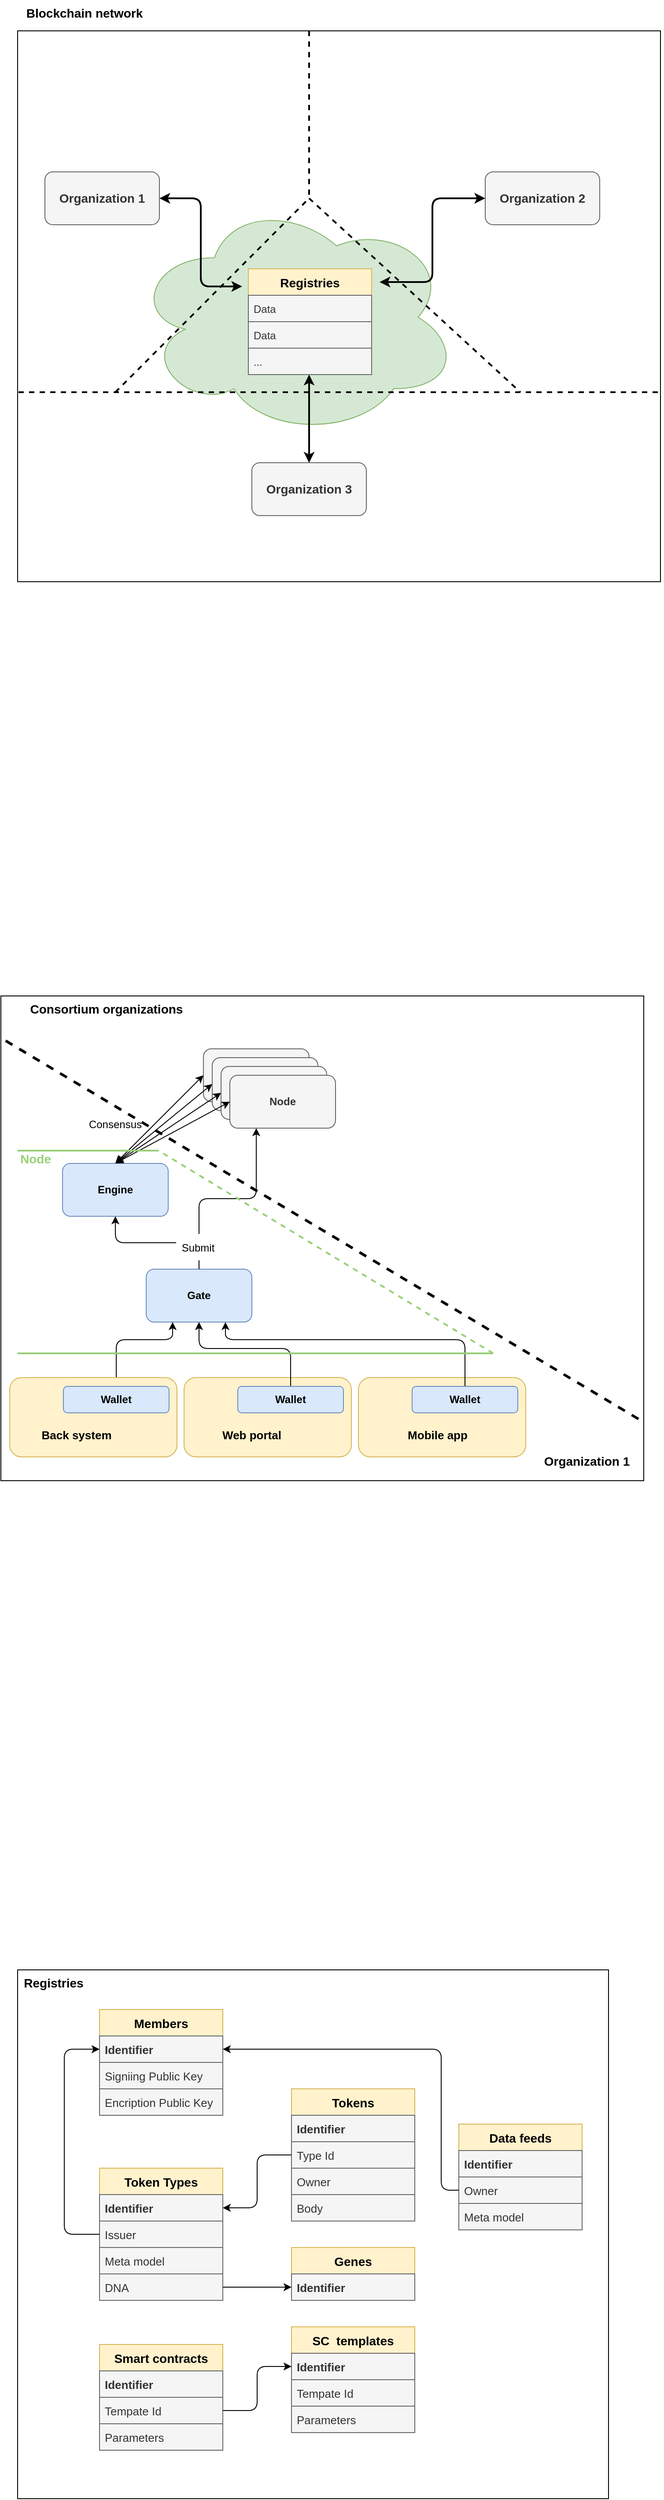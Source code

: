 <mxfile version="17.2.4" type="device"><diagram id="fwgb4S5vfKRbwB5SZDKr" name="Page-1"><mxGraphModel dx="1976" dy="1224" grid="1" gridSize="10" guides="1" tooltips="1" connect="1" arrows="1" fold="1" page="1" pageScale="1" pageWidth="850" pageHeight="1100" math="0" shadow="0"><root><mxCell id="0"/><mxCell id="1" parent="0"/><mxCell id="DOxAstcpOOF7-_WrhMT2-95" value="" style="rounded=0;whiteSpace=wrap;html=1;fontSize=14;" vertex="1" parent="1"><mxGeometry x="29" y="2235" width="671" height="600" as="geometry"/></mxCell><mxCell id="DOxAstcpOOF7-_WrhMT2-47" value="" style="rounded=0;whiteSpace=wrap;html=1;fontSize=14;" vertex="1" parent="1"><mxGeometry x="10" y="1130" width="730" height="550" as="geometry"/></mxCell><mxCell id="DOxAstcpOOF7-_WrhMT2-10" value="" style="rounded=0;whiteSpace=wrap;html=1;fontSize=14;" vertex="1" parent="1"><mxGeometry x="29" y="35" width="730" height="625" as="geometry"/></mxCell><mxCell id="DOxAstcpOOF7-_WrhMT2-1" value="" style="ellipse;shape=cloud;whiteSpace=wrap;html=1;fillColor=#d5e8d4;strokeColor=#82b366;" vertex="1" parent="1"><mxGeometry x="160" y="225" width="370" height="270" as="geometry"/></mxCell><mxCell id="DOxAstcpOOF7-_WrhMT2-2" value="" style="endArrow=none;dashed=1;html=1;rounded=0;strokeWidth=2;" edge="1" parent="1"><mxGeometry width="50" height="50" relative="1" as="geometry"><mxPoint x="140" y="445" as="sourcePoint"/><mxPoint x="360" y="225" as="targetPoint"/></mxGeometry></mxCell><mxCell id="DOxAstcpOOF7-_WrhMT2-3" value="" style="endArrow=none;dashed=1;html=1;rounded=0;strokeWidth=2;" edge="1" parent="1"><mxGeometry width="50" height="50" relative="1" as="geometry"><mxPoint x="30" y="445" as="sourcePoint"/><mxPoint x="760" y="445" as="targetPoint"/></mxGeometry></mxCell><mxCell id="DOxAstcpOOF7-_WrhMT2-4" value="" style="endArrow=none;dashed=1;html=1;rounded=0;strokeWidth=2;" edge="1" parent="1"><mxGeometry width="50" height="50" relative="1" as="geometry"><mxPoint x="360" y="225" as="sourcePoint"/><mxPoint x="600" y="445" as="targetPoint"/></mxGeometry></mxCell><mxCell id="DOxAstcpOOF7-_WrhMT2-6" value="&lt;span style=&quot;font-size: 14px ; font-weight: 700&quot;&gt;Organization 2&lt;/span&gt;" style="rounded=1;whiteSpace=wrap;html=1;fillColor=#f5f5f5;fontColor=#333333;strokeColor=#666666;" vertex="1" parent="1"><mxGeometry x="560" y="195" width="130" height="60" as="geometry"/></mxCell><mxCell id="DOxAstcpOOF7-_WrhMT2-7" value="&lt;span style=&quot;font-size: 14px ; font-weight: 700&quot;&gt;Organization 1&lt;/span&gt;" style="rounded=1;whiteSpace=wrap;html=1;fillColor=#f5f5f5;fontColor=#333333;strokeColor=#666666;" vertex="1" parent="1"><mxGeometry x="60" y="195" width="130" height="60" as="geometry"/></mxCell><mxCell id="DOxAstcpOOF7-_WrhMT2-8" value="&lt;span style=&quot;font-size: 14px ; font-weight: 700&quot;&gt;Organization 3&lt;/span&gt;" style="rounded=1;whiteSpace=wrap;html=1;fillColor=#f5f5f5;fontColor=#333333;strokeColor=#666666;" vertex="1" parent="1"><mxGeometry x="295" y="525" width="130" height="60" as="geometry"/></mxCell><mxCell id="DOxAstcpOOF7-_WrhMT2-11" value="" style="edgeStyle=elbowEdgeStyle;elbow=vertical;endArrow=classic;html=1;rounded=1;fontSize=14;strokeWidth=2;exitX=0.5;exitY=0;exitDx=0;exitDy=0;startArrow=classic;startFill=1;" edge="1" parent="1" source="DOxAstcpOOF7-_WrhMT2-8"><mxGeometry width="50" height="50" relative="1" as="geometry"><mxPoint x="840" y="665" as="sourcePoint"/><mxPoint x="360" y="425" as="targetPoint"/><Array as="points"><mxPoint x="380" y="505"/></Array></mxGeometry></mxCell><mxCell id="DOxAstcpOOF7-_WrhMT2-14" value="Registries" style="swimlane;fontStyle=1;childLayout=stackLayout;horizontal=1;startSize=30;horizontalStack=0;resizeParent=1;resizeParentMax=0;resizeLast=0;collapsible=1;marginBottom=0;fontSize=14;fillColor=#fff2cc;strokeColor=#d6b656;" vertex="1" parent="1"><mxGeometry x="291" y="305" width="140" height="120" as="geometry"/></mxCell><mxCell id="DOxAstcpOOF7-_WrhMT2-15" value="Data" style="text;strokeColor=#666666;fillColor=#f5f5f5;align=left;verticalAlign=middle;spacingLeft=4;spacingRight=4;overflow=hidden;points=[[0,0.5],[1,0.5]];portConstraint=eastwest;rotatable=0;fontSize=12;fontColor=#333333;" vertex="1" parent="DOxAstcpOOF7-_WrhMT2-14"><mxGeometry y="30" width="140" height="30" as="geometry"/></mxCell><mxCell id="DOxAstcpOOF7-_WrhMT2-16" value="Data" style="text;strokeColor=#666666;fillColor=#f5f5f5;align=left;verticalAlign=middle;spacingLeft=4;spacingRight=4;overflow=hidden;points=[[0,0.5],[1,0.5]];portConstraint=eastwest;rotatable=0;fontSize=12;fontColor=#333333;" vertex="1" parent="DOxAstcpOOF7-_WrhMT2-14"><mxGeometry y="60" width="140" height="30" as="geometry"/></mxCell><mxCell id="DOxAstcpOOF7-_WrhMT2-17" value="..." style="text;strokeColor=#666666;fillColor=#f5f5f5;align=left;verticalAlign=middle;spacingLeft=4;spacingRight=4;overflow=hidden;points=[[0,0.5],[1,0.5]];portConstraint=eastwest;rotatable=0;fontSize=12;fontColor=#333333;" vertex="1" parent="DOxAstcpOOF7-_WrhMT2-14"><mxGeometry y="90" width="140" height="30" as="geometry"/></mxCell><mxCell id="DOxAstcpOOF7-_WrhMT2-18" value="" style="endArrow=none;dashed=1;html=1;rounded=0;strokeWidth=2;" edge="1" parent="1"><mxGeometry width="50" height="50" relative="1" as="geometry"><mxPoint x="360" y="35" as="sourcePoint"/><mxPoint x="360" y="225" as="targetPoint"/></mxGeometry></mxCell><mxCell id="DOxAstcpOOF7-_WrhMT2-21" value="&lt;span style=&quot;font-weight: 700&quot;&gt;Blockchain network&lt;/span&gt;" style="text;html=1;strokeColor=none;fillColor=none;align=center;verticalAlign=middle;whiteSpace=wrap;rounded=0;fontSize=14;" vertex="1" parent="1"><mxGeometry x="10" width="190" height="30" as="geometry"/></mxCell><mxCell id="DOxAstcpOOF7-_WrhMT2-22" value="" style="edgeStyle=elbowEdgeStyle;elbow=horizontal;endArrow=classic;html=1;rounded=1;fontSize=14;strokeWidth=2;exitX=0;exitY=0.5;exitDx=0;exitDy=0;startArrow=classic;startFill=1;" edge="1" parent="1" source="DOxAstcpOOF7-_WrhMT2-6"><mxGeometry width="50" height="50" relative="1" as="geometry"><mxPoint x="580" y="240" as="sourcePoint"/><mxPoint x="440" y="320" as="targetPoint"/></mxGeometry></mxCell><mxCell id="DOxAstcpOOF7-_WrhMT2-23" value="" style="edgeStyle=elbowEdgeStyle;elbow=horizontal;endArrow=classic;html=1;rounded=1;fontSize=14;strokeWidth=2;exitX=1;exitY=0.5;exitDx=0;exitDy=0;startArrow=classic;startFill=1;" edge="1" parent="1" source="DOxAstcpOOF7-_WrhMT2-7"><mxGeometry width="50" height="50" relative="1" as="geometry"><mxPoint x="200" y="230" as="sourcePoint"/><mxPoint x="284" y="325" as="targetPoint"/></mxGeometry></mxCell><mxCell id="DOxAstcpOOF7-_WrhMT2-24" value="Gate" style="rounded=1;whiteSpace=wrap;html=1;fontSize=12;fillColor=#dae8fc;strokeColor=#6c8ebf;fontStyle=1" vertex="1" parent="1"><mxGeometry x="175" y="1440" width="120" height="60" as="geometry"/></mxCell><mxCell id="DOxAstcpOOF7-_WrhMT2-27" value="Engine" style="rounded=1;whiteSpace=wrap;html=1;fontSize=12;fillColor=#dae8fc;strokeColor=#6c8ebf;fontStyle=1" vertex="1" parent="1"><mxGeometry x="80" y="1320" width="120" height="60" as="geometry"/></mxCell><mxCell id="DOxAstcpOOF7-_WrhMT2-30" value="" style="edgeStyle=elbowEdgeStyle;elbow=vertical;endArrow=classic;html=1;rounded=1;fontSize=14;strokeWidth=1;exitX=0.5;exitY=0;exitDx=0;exitDy=0;entryX=0.25;entryY=1;entryDx=0;entryDy=0;" edge="1" parent="1" source="DOxAstcpOOF7-_WrhMT2-29" target="DOxAstcpOOF7-_WrhMT2-24"><mxGeometry width="50" height="50" relative="1" as="geometry"><mxPoint x="230" y="1560" as="sourcePoint"/><mxPoint x="890" y="1200" as="targetPoint"/><Array as="points"><mxPoint x="180" y="1520"/></Array></mxGeometry></mxCell><mxCell id="DOxAstcpOOF7-_WrhMT2-31" value="" style="edgeStyle=elbowEdgeStyle;elbow=vertical;endArrow=classic;html=1;rounded=1;fontSize=14;strokeWidth=1;exitX=0.5;exitY=0;exitDx=0;exitDy=0;" edge="1" parent="1" source="DOxAstcpOOF7-_WrhMT2-24" target="DOxAstcpOOF7-_WrhMT2-27"><mxGeometry width="50" height="50" relative="1" as="geometry"><mxPoint x="245" y="1580" as="sourcePoint"/><mxPoint x="245" y="1510" as="targetPoint"/></mxGeometry></mxCell><mxCell id="DOxAstcpOOF7-_WrhMT2-32" value="" style="edgeStyle=elbowEdgeStyle;elbow=vertical;endArrow=classic;html=1;rounded=1;fontSize=14;strokeWidth=1;entryX=0.25;entryY=1;entryDx=0;entryDy=0;" edge="1" parent="1" source="DOxAstcpOOF7-_WrhMT2-24" target="DOxAstcpOOF7-_WrhMT2-40"><mxGeometry width="50" height="50" relative="1" as="geometry"><mxPoint x="245" y="1450" as="sourcePoint"/><mxPoint x="235" y="1280" as="targetPoint"/></mxGeometry></mxCell><mxCell id="DOxAstcpOOF7-_WrhMT2-33" value="Node" style="rounded=1;whiteSpace=wrap;html=1;fontSize=14;fillColor=#f5f5f5;strokeColor=#666666;fontColor=#333333;" vertex="1" parent="1"><mxGeometry x="240" y="1190" width="120" height="60" as="geometry"/></mxCell><mxCell id="DOxAstcpOOF7-_WrhMT2-34" value="" style="endArrow=classic;startArrow=classic;html=1;rounded=1;fontSize=14;strokeWidth=1;exitX=0.5;exitY=0;exitDx=0;exitDy=0;entryX=0;entryY=0.5;entryDx=0;entryDy=0;" edge="1" parent="1" source="DOxAstcpOOF7-_WrhMT2-27" target="DOxAstcpOOF7-_WrhMT2-33"><mxGeometry width="50" height="50" relative="1" as="geometry"><mxPoint x="840" y="1250" as="sourcePoint"/><mxPoint x="890" y="1200" as="targetPoint"/></mxGeometry></mxCell><mxCell id="DOxAstcpOOF7-_WrhMT2-35" value="" style="endArrow=none;dashed=1;html=1;rounded=1;fontSize=14;strokeWidth=3;" edge="1" parent="1"><mxGeometry width="50" height="50" relative="1" as="geometry"><mxPoint x="734" y="1610" as="sourcePoint"/><mxPoint x="14" y="1180" as="targetPoint"/></mxGeometry></mxCell><mxCell id="DOxAstcpOOF7-_WrhMT2-36" value="&lt;b&gt;Consortium organizations&lt;/b&gt;" style="text;html=1;strokeColor=none;fillColor=none;align=center;verticalAlign=middle;whiteSpace=wrap;rounded=0;fontSize=14;" vertex="1" parent="1"><mxGeometry x="20" y="1130" width="220" height="30" as="geometry"/></mxCell><mxCell id="DOxAstcpOOF7-_WrhMT2-37" value="&lt;b&gt;Organization 1&lt;/b&gt;" style="text;html=1;strokeColor=none;fillColor=none;align=center;verticalAlign=middle;whiteSpace=wrap;rounded=0;fontSize=14;" vertex="1" parent="1"><mxGeometry x="620" y="1643" width="111" height="30" as="geometry"/></mxCell><mxCell id="DOxAstcpOOF7-_WrhMT2-38" value="Node" style="rounded=1;whiteSpace=wrap;html=1;fontSize=14;fillColor=#f5f5f5;strokeColor=#666666;fontColor=#333333;" vertex="1" parent="1"><mxGeometry x="250" y="1200" width="120" height="60" as="geometry"/></mxCell><mxCell id="DOxAstcpOOF7-_WrhMT2-39" value="Node" style="rounded=1;whiteSpace=wrap;html=1;fontSize=14;fillColor=#f5f5f5;strokeColor=#666666;fontColor=#333333;" vertex="1" parent="1"><mxGeometry x="260" y="1210" width="120" height="60" as="geometry"/></mxCell><mxCell id="DOxAstcpOOF7-_WrhMT2-40" value="Node" style="rounded=1;whiteSpace=wrap;html=1;fontSize=12;fillColor=#f5f5f5;strokeColor=#666666;fontColor=#333333;fontStyle=1" vertex="1" parent="1"><mxGeometry x="270" y="1220" width="120" height="60" as="geometry"/></mxCell><mxCell id="DOxAstcpOOF7-_WrhMT2-41" value="" style="endArrow=classic;startArrow=classic;html=1;rounded=1;fontSize=14;strokeWidth=1;exitX=0.5;exitY=0;exitDx=0;exitDy=0;entryX=0;entryY=0.5;entryDx=0;entryDy=0;" edge="1" parent="1" source="DOxAstcpOOF7-_WrhMT2-27"><mxGeometry width="50" height="50" relative="1" as="geometry"><mxPoint x="150" y="1330" as="sourcePoint"/><mxPoint x="250" y="1230" as="targetPoint"/></mxGeometry></mxCell><mxCell id="DOxAstcpOOF7-_WrhMT2-42" value="" style="endArrow=classic;startArrow=classic;html=1;rounded=1;fontSize=14;strokeWidth=1;exitX=0.5;exitY=0;exitDx=0;exitDy=0;entryX=0;entryY=0.5;entryDx=0;entryDy=0;" edge="1" parent="1" source="DOxAstcpOOF7-_WrhMT2-27"><mxGeometry width="50" height="50" relative="1" as="geometry"><mxPoint x="160" y="1340" as="sourcePoint"/><mxPoint x="260" y="1240" as="targetPoint"/></mxGeometry></mxCell><mxCell id="DOxAstcpOOF7-_WrhMT2-43" value="" style="endArrow=classic;startArrow=classic;html=1;rounded=1;fontSize=14;strokeWidth=1;exitX=0.5;exitY=0;exitDx=0;exitDy=0;entryX=0;entryY=0.5;entryDx=0;entryDy=0;" edge="1" parent="1" source="DOxAstcpOOF7-_WrhMT2-27"><mxGeometry width="50" height="50" relative="1" as="geometry"><mxPoint x="170" y="1350" as="sourcePoint"/><mxPoint x="270" y="1250" as="targetPoint"/></mxGeometry></mxCell><mxCell id="DOxAstcpOOF7-_WrhMT2-45" value="&lt;font style=&quot;font-size: 12px&quot;&gt;Consensus&lt;/font&gt;" style="text;html=1;strokeColor=none;fillColor=none;align=center;verticalAlign=middle;whiteSpace=wrap;rounded=0;fontSize=14;" vertex="1" parent="1"><mxGeometry x="90" y="1260" width="100" height="30" as="geometry"/></mxCell><mxCell id="DOxAstcpOOF7-_WrhMT2-46" value="&lt;font style=&quot;font-size: 12px&quot;&gt;Submit&lt;/font&gt;" style="text;html=1;strokeColor=none;fillColor=default;align=center;verticalAlign=middle;whiteSpace=wrap;rounded=0;fontSize=14;" vertex="1" parent="1"><mxGeometry x="209" y="1400" width="50" height="30" as="geometry"/></mxCell><mxCell id="DOxAstcpOOF7-_WrhMT2-52" value="" style="rounded=1;whiteSpace=wrap;html=1;fontSize=12;fillColor=#fff2cc;strokeColor=#d6b656;" vertex="1" parent="1"><mxGeometry x="20" y="1563" width="190" height="90" as="geometry"/></mxCell><mxCell id="DOxAstcpOOF7-_WrhMT2-53" value="Back system" style="text;html=1;strokeColor=none;fillColor=none;align=center;verticalAlign=middle;whiteSpace=wrap;rounded=0;fontSize=13;strokeWidth=1;fontStyle=1" vertex="1" parent="1"><mxGeometry x="51" y="1613" width="90" height="30" as="geometry"/></mxCell><mxCell id="DOxAstcpOOF7-_WrhMT2-29" value="Wallet" style="rounded=1;whiteSpace=wrap;html=1;fontSize=12;fillColor=#dae8fc;strokeColor=#6c8ebf;fontStyle=1" vertex="1" parent="1"><mxGeometry x="81" y="1573" width="120" height="30" as="geometry"/></mxCell><mxCell id="DOxAstcpOOF7-_WrhMT2-63" value="" style="rounded=1;whiteSpace=wrap;html=1;fontSize=12;fillColor=#fff2cc;strokeColor=#d6b656;" vertex="1" parent="1"><mxGeometry x="416" y="1563" width="190" height="90" as="geometry"/></mxCell><mxCell id="DOxAstcpOOF7-_WrhMT2-62" value="" style="edgeStyle=elbowEdgeStyle;elbow=vertical;endArrow=classic;html=1;rounded=1;fontSize=14;strokeWidth=1;exitX=0.5;exitY=0;exitDx=0;exitDy=0;entryX=0.75;entryY=1;entryDx=0;entryDy=0;" edge="1" parent="1" source="DOxAstcpOOF7-_WrhMT2-64" target="DOxAstcpOOF7-_WrhMT2-24"><mxGeometry width="50" height="50" relative="1" as="geometry"><mxPoint x="626" y="1560" as="sourcePoint"/><mxPoint x="631" y="1500" as="targetPoint"/><Array as="points"><mxPoint x="410" y="1520"/></Array></mxGeometry></mxCell><mxCell id="DOxAstcpOOF7-_WrhMT2-64" value="Wallet" style="rounded=1;whiteSpace=wrap;html=1;fontSize=12;fillColor=#dae8fc;strokeColor=#6c8ebf;fontStyle=1" vertex="1" parent="1"><mxGeometry x="477" y="1573" width="120" height="30" as="geometry"/></mxCell><mxCell id="DOxAstcpOOF7-_WrhMT2-66" value="" style="rounded=1;whiteSpace=wrap;html=1;fontSize=12;fillColor=#fff2cc;strokeColor=#d6b656;" vertex="1" parent="1"><mxGeometry x="218" y="1563" width="190" height="90" as="geometry"/></mxCell><mxCell id="DOxAstcpOOF7-_WrhMT2-65" value="" style="edgeStyle=elbowEdgeStyle;elbow=vertical;endArrow=classic;html=1;rounded=1;fontSize=14;strokeWidth=1;exitX=0.5;exitY=0;exitDx=0;exitDy=0;entryX=0.5;entryY=1;entryDx=0;entryDy=0;" edge="1" parent="1" source="DOxAstcpOOF7-_WrhMT2-67" target="DOxAstcpOOF7-_WrhMT2-24"><mxGeometry width="50" height="50" relative="1" as="geometry"><mxPoint x="428" y="1560" as="sourcePoint"/><mxPoint x="240" y="1500" as="targetPoint"/><Array as="points"><mxPoint x="290" y="1530"/></Array></mxGeometry></mxCell><mxCell id="DOxAstcpOOF7-_WrhMT2-67" value="Wallet" style="rounded=1;whiteSpace=wrap;html=1;fontSize=12;fillColor=#dae8fc;strokeColor=#6c8ebf;fontStyle=1" vertex="1" parent="1"><mxGeometry x="279" y="1573" width="120" height="30" as="geometry"/></mxCell><mxCell id="DOxAstcpOOF7-_WrhMT2-68" value="Mobile app" style="text;html=1;strokeColor=none;fillColor=none;align=center;verticalAlign=middle;whiteSpace=wrap;rounded=0;fontSize=13;strokeWidth=1;fontStyle=1" vertex="1" parent="1"><mxGeometry x="461" y="1613" width="90" height="30" as="geometry"/></mxCell><mxCell id="DOxAstcpOOF7-_WrhMT2-69" value="Web portal" style="text;html=1;strokeColor=none;fillColor=none;align=center;verticalAlign=middle;whiteSpace=wrap;rounded=0;fontSize=13;strokeWidth=1;fontStyle=1" vertex="1" parent="1"><mxGeometry x="250" y="1613" width="90" height="30" as="geometry"/></mxCell><mxCell id="DOxAstcpOOF7-_WrhMT2-71" value="Tokens" style="swimlane;fontStyle=1;childLayout=stackLayout;horizontal=1;startSize=30;horizontalStack=0;resizeParent=1;resizeParentMax=0;resizeLast=0;collapsible=1;marginBottom=0;fontSize=14;strokeWidth=1;fillColor=#fff2cc;strokeColor=#d6b656;" vertex="1" parent="1"><mxGeometry x="340" y="2370" width="140" height="150" as="geometry"/></mxCell><mxCell id="DOxAstcpOOF7-_WrhMT2-72" value="Identifier" style="text;strokeColor=#666666;fillColor=#f5f5f5;align=left;verticalAlign=middle;spacingLeft=4;spacingRight=4;overflow=hidden;points=[[0,0.5],[1,0.5]];portConstraint=eastwest;rotatable=0;fontSize=13;fontStyle=1;fontColor=#333333;" vertex="1" parent="DOxAstcpOOF7-_WrhMT2-71"><mxGeometry y="30" width="140" height="30" as="geometry"/></mxCell><mxCell id="DOxAstcpOOF7-_WrhMT2-93" value="Type Id" style="text;strokeColor=#666666;fillColor=#f5f5f5;align=left;verticalAlign=middle;spacingLeft=4;spacingRight=4;overflow=hidden;points=[[0,0.5],[1,0.5]];portConstraint=eastwest;rotatable=0;fontSize=13;fontColor=#333333;" vertex="1" parent="DOxAstcpOOF7-_WrhMT2-71"><mxGeometry y="60" width="140" height="30" as="geometry"/></mxCell><mxCell id="DOxAstcpOOF7-_WrhMT2-73" value="Owner" style="text;strokeColor=#666666;fillColor=#f5f5f5;align=left;verticalAlign=middle;spacingLeft=4;spacingRight=4;overflow=hidden;points=[[0,0.5],[1,0.5]];portConstraint=eastwest;rotatable=0;fontSize=13;fontColor=#333333;" vertex="1" parent="DOxAstcpOOF7-_WrhMT2-71"><mxGeometry y="90" width="140" height="30" as="geometry"/></mxCell><mxCell id="DOxAstcpOOF7-_WrhMT2-74" value="Body" style="text;strokeColor=#666666;fillColor=#f5f5f5;align=left;verticalAlign=middle;spacingLeft=4;spacingRight=4;overflow=hidden;points=[[0,0.5],[1,0.5]];portConstraint=eastwest;rotatable=0;fontSize=13;fontColor=#333333;" vertex="1" parent="DOxAstcpOOF7-_WrhMT2-71"><mxGeometry y="120" width="140" height="30" as="geometry"/></mxCell><mxCell id="DOxAstcpOOF7-_WrhMT2-75" value="Token Types" style="swimlane;fontStyle=1;childLayout=stackLayout;horizontal=1;startSize=30;horizontalStack=0;resizeParent=1;resizeParentMax=0;resizeLast=0;collapsible=1;marginBottom=0;fontSize=14;strokeWidth=1;fillColor=#fff2cc;strokeColor=#d6b656;" vertex="1" parent="1"><mxGeometry x="122" y="2460" width="140" height="150" as="geometry"/></mxCell><mxCell id="DOxAstcpOOF7-_WrhMT2-76" value="Identifier" style="text;strokeColor=#666666;fillColor=#f5f5f5;align=left;verticalAlign=middle;spacingLeft=4;spacingRight=4;overflow=hidden;points=[[0,0.5],[1,0.5]];portConstraint=eastwest;rotatable=0;fontSize=13;fontStyle=1;fontColor=#333333;" vertex="1" parent="DOxAstcpOOF7-_WrhMT2-75"><mxGeometry y="30" width="140" height="30" as="geometry"/></mxCell><mxCell id="DOxAstcpOOF7-_WrhMT2-77" value="Issuer" style="text;strokeColor=#666666;fillColor=#f5f5f5;align=left;verticalAlign=middle;spacingLeft=4;spacingRight=4;overflow=hidden;points=[[0,0.5],[1,0.5]];portConstraint=eastwest;rotatable=0;fontSize=13;fontColor=#333333;" vertex="1" parent="DOxAstcpOOF7-_WrhMT2-75"><mxGeometry y="60" width="140" height="30" as="geometry"/></mxCell><mxCell id="DOxAstcpOOF7-_WrhMT2-91" value="Meta model" style="text;strokeColor=#666666;fillColor=#f5f5f5;align=left;verticalAlign=middle;spacingLeft=4;spacingRight=4;overflow=hidden;points=[[0,0.5],[1,0.5]];portConstraint=eastwest;rotatable=0;fontSize=13;fontColor=#333333;" vertex="1" parent="DOxAstcpOOF7-_WrhMT2-75"><mxGeometry y="90" width="140" height="30" as="geometry"/></mxCell><mxCell id="DOxAstcpOOF7-_WrhMT2-78" value="DNA" style="text;strokeColor=#666666;fillColor=#f5f5f5;align=left;verticalAlign=middle;spacingLeft=4;spacingRight=4;overflow=hidden;points=[[0,0.5],[1,0.5]];portConstraint=eastwest;rotatable=0;fontSize=13;fontColor=#333333;" vertex="1" parent="DOxAstcpOOF7-_WrhMT2-75"><mxGeometry y="120" width="140" height="30" as="geometry"/></mxCell><mxCell id="DOxAstcpOOF7-_WrhMT2-79" value="Members" style="swimlane;fontStyle=1;childLayout=stackLayout;horizontal=1;startSize=30;horizontalStack=0;resizeParent=1;resizeParentMax=0;resizeLast=0;collapsible=1;marginBottom=0;fontSize=14;strokeWidth=1;fillColor=#fff2cc;strokeColor=#d6b656;" vertex="1" parent="1"><mxGeometry x="122" y="2280" width="140" height="120" as="geometry"/></mxCell><mxCell id="DOxAstcpOOF7-_WrhMT2-80" value="Identifier" style="text;strokeColor=#666666;fillColor=#f5f5f5;align=left;verticalAlign=middle;spacingLeft=4;spacingRight=4;overflow=hidden;points=[[0,0.5],[1,0.5]];portConstraint=eastwest;rotatable=0;fontSize=13;fontStyle=1;fontColor=#333333;" vertex="1" parent="DOxAstcpOOF7-_WrhMT2-79"><mxGeometry y="30" width="140" height="30" as="geometry"/></mxCell><mxCell id="DOxAstcpOOF7-_WrhMT2-81" value="Signiing Public Key" style="text;strokeColor=#666666;fillColor=#f5f5f5;align=left;verticalAlign=middle;spacingLeft=4;spacingRight=4;overflow=hidden;points=[[0,0.5],[1,0.5]];portConstraint=eastwest;rotatable=0;fontSize=13;fontColor=#333333;" vertex="1" parent="DOxAstcpOOF7-_WrhMT2-79"><mxGeometry y="60" width="140" height="30" as="geometry"/></mxCell><mxCell id="DOxAstcpOOF7-_WrhMT2-82" value="Encription Public Key" style="text;strokeColor=#666666;fillColor=#f5f5f5;align=left;verticalAlign=middle;spacingLeft=4;spacingRight=4;overflow=hidden;points=[[0,0.5],[1,0.5]];portConstraint=eastwest;rotatable=0;fontSize=13;fontColor=#333333;" vertex="1" parent="DOxAstcpOOF7-_WrhMT2-79"><mxGeometry y="90" width="140" height="30" as="geometry"/></mxCell><mxCell id="DOxAstcpOOF7-_WrhMT2-83" value="Smart contracts" style="swimlane;fontStyle=1;childLayout=stackLayout;horizontal=1;startSize=30;horizontalStack=0;resizeParent=1;resizeParentMax=0;resizeLast=0;collapsible=1;marginBottom=0;fontSize=14;strokeWidth=1;fillColor=#fff2cc;strokeColor=#d6b656;" vertex="1" parent="1"><mxGeometry x="122" y="2660" width="140" height="120" as="geometry"/></mxCell><mxCell id="DOxAstcpOOF7-_WrhMT2-84" value="Identifier" style="text;strokeColor=#666666;fillColor=#f5f5f5;align=left;verticalAlign=middle;spacingLeft=4;spacingRight=4;overflow=hidden;points=[[0,0.5],[1,0.5]];portConstraint=eastwest;rotatable=0;fontSize=13;fontStyle=1;fontColor=#333333;" vertex="1" parent="DOxAstcpOOF7-_WrhMT2-83"><mxGeometry y="30" width="140" height="30" as="geometry"/></mxCell><mxCell id="DOxAstcpOOF7-_WrhMT2-85" value="Tempate Id" style="text;strokeColor=#666666;fillColor=#f5f5f5;align=left;verticalAlign=middle;spacingLeft=4;spacingRight=4;overflow=hidden;points=[[0,0.5],[1,0.5]];portConstraint=eastwest;rotatable=0;fontSize=13;fontColor=#333333;" vertex="1" parent="DOxAstcpOOF7-_WrhMT2-83"><mxGeometry y="60" width="140" height="30" as="geometry"/></mxCell><mxCell id="DOxAstcpOOF7-_WrhMT2-86" value="Parameters" style="text;strokeColor=#666666;fillColor=#f5f5f5;align=left;verticalAlign=middle;spacingLeft=4;spacingRight=4;overflow=hidden;points=[[0,0.5],[1,0.5]];portConstraint=eastwest;rotatable=0;fontSize=13;fontColor=#333333;" vertex="1" parent="DOxAstcpOOF7-_WrhMT2-83"><mxGeometry y="90" width="140" height="30" as="geometry"/></mxCell><mxCell id="DOxAstcpOOF7-_WrhMT2-87" value="Data feeds" style="swimlane;fontStyle=1;childLayout=stackLayout;horizontal=1;startSize=30;horizontalStack=0;resizeParent=1;resizeParentMax=0;resizeLast=0;collapsible=1;marginBottom=0;fontSize=14;strokeWidth=1;fillColor=#fff2cc;strokeColor=#d6b656;" vertex="1" parent="1"><mxGeometry x="530" y="2410" width="140" height="120" as="geometry"/></mxCell><mxCell id="DOxAstcpOOF7-_WrhMT2-88" value="Identifier" style="text;strokeColor=#666666;fillColor=#f5f5f5;align=left;verticalAlign=middle;spacingLeft=4;spacingRight=4;overflow=hidden;points=[[0,0.5],[1,0.5]];portConstraint=eastwest;rotatable=0;fontSize=13;fontStyle=1;fontColor=#333333;" vertex="1" parent="DOxAstcpOOF7-_WrhMT2-87"><mxGeometry y="30" width="140" height="30" as="geometry"/></mxCell><mxCell id="DOxAstcpOOF7-_WrhMT2-89" value="Owner" style="text;strokeColor=#666666;fillColor=#f5f5f5;align=left;verticalAlign=middle;spacingLeft=4;spacingRight=4;overflow=hidden;points=[[0,0.5],[1,0.5]];portConstraint=eastwest;rotatable=0;fontSize=13;fontColor=#333333;" vertex="1" parent="DOxAstcpOOF7-_WrhMT2-87"><mxGeometry y="60" width="140" height="30" as="geometry"/></mxCell><mxCell id="DOxAstcpOOF7-_WrhMT2-90" value="Meta model" style="text;strokeColor=#666666;fillColor=#f5f5f5;align=left;verticalAlign=middle;spacingLeft=4;spacingRight=4;overflow=hidden;points=[[0,0.5],[1,0.5]];portConstraint=eastwest;rotatable=0;fontSize=13;fontColor=#333333;" vertex="1" parent="DOxAstcpOOF7-_WrhMT2-87"><mxGeometry y="90" width="140" height="30" as="geometry"/></mxCell><mxCell id="DOxAstcpOOF7-_WrhMT2-92" value="" style="edgeStyle=elbowEdgeStyle;elbow=vertical;endArrow=classic;html=1;rounded=1;fontSize=14;strokeWidth=1;entryX=0;entryY=0.5;entryDx=0;entryDy=0;" edge="1" parent="1" source="DOxAstcpOOF7-_WrhMT2-77" target="DOxAstcpOOF7-_WrhMT2-80"><mxGeometry width="50" height="50" relative="1" as="geometry"><mxPoint x="892" y="2620" as="sourcePoint"/><mxPoint x="942" y="2570" as="targetPoint"/><Array as="points"><mxPoint x="82" y="2420"/></Array></mxGeometry></mxCell><mxCell id="DOxAstcpOOF7-_WrhMT2-96" value="&lt;b&gt;Registries&lt;/b&gt;" style="text;html=1;strokeColor=none;fillColor=none;align=center;verticalAlign=middle;whiteSpace=wrap;rounded=0;fontSize=14;" vertex="1" parent="1"><mxGeometry x="20" y="2235" width="100" height="30" as="geometry"/></mxCell><mxCell id="DOxAstcpOOF7-_WrhMT2-97" value="Genes" style="swimlane;fontStyle=1;childLayout=stackLayout;horizontal=1;startSize=30;horizontalStack=0;resizeParent=1;resizeParentMax=0;resizeLast=0;collapsible=1;marginBottom=0;fontSize=14;strokeWidth=1;fillColor=#fff2cc;strokeColor=#d6b656;" vertex="1" parent="1"><mxGeometry x="340" y="2550" width="140" height="60" as="geometry"/></mxCell><mxCell id="DOxAstcpOOF7-_WrhMT2-98" value="Identifier" style="text;strokeColor=#666666;fillColor=#f5f5f5;align=left;verticalAlign=middle;spacingLeft=4;spacingRight=4;overflow=hidden;points=[[0,0.5],[1,0.5]];portConstraint=eastwest;rotatable=0;fontSize=13;fontStyle=1;fontColor=#333333;" vertex="1" parent="DOxAstcpOOF7-_WrhMT2-97"><mxGeometry y="30" width="140" height="30" as="geometry"/></mxCell><mxCell id="DOxAstcpOOF7-_WrhMT2-101" value="SC  templates" style="swimlane;fontStyle=1;childLayout=stackLayout;horizontal=1;startSize=30;horizontalStack=0;resizeParent=1;resizeParentMax=0;resizeLast=0;collapsible=1;marginBottom=0;fontSize=14;strokeWidth=1;fillColor=#fff2cc;strokeColor=#d6b656;" vertex="1" parent="1"><mxGeometry x="340" y="2640" width="140" height="120" as="geometry"/></mxCell><mxCell id="DOxAstcpOOF7-_WrhMT2-102" value="Identifier" style="text;strokeColor=#666666;fillColor=#f5f5f5;align=left;verticalAlign=middle;spacingLeft=4;spacingRight=4;overflow=hidden;points=[[0,0.5],[1,0.5]];portConstraint=eastwest;rotatable=0;fontSize=13;fontStyle=1;fontColor=#333333;" vertex="1" parent="DOxAstcpOOF7-_WrhMT2-101"><mxGeometry y="30" width="140" height="30" as="geometry"/></mxCell><mxCell id="DOxAstcpOOF7-_WrhMT2-103" value="Tempate Id" style="text;strokeColor=#666666;fillColor=#f5f5f5;align=left;verticalAlign=middle;spacingLeft=4;spacingRight=4;overflow=hidden;points=[[0,0.5],[1,0.5]];portConstraint=eastwest;rotatable=0;fontSize=13;fontColor=#333333;" vertex="1" parent="DOxAstcpOOF7-_WrhMT2-101"><mxGeometry y="60" width="140" height="30" as="geometry"/></mxCell><mxCell id="DOxAstcpOOF7-_WrhMT2-104" value="Parameters" style="text;strokeColor=#666666;fillColor=#f5f5f5;align=left;verticalAlign=middle;spacingLeft=4;spacingRight=4;overflow=hidden;points=[[0,0.5],[1,0.5]];portConstraint=eastwest;rotatable=0;fontSize=13;fontColor=#333333;" vertex="1" parent="DOxAstcpOOF7-_WrhMT2-101"><mxGeometry y="90" width="140" height="30" as="geometry"/></mxCell><mxCell id="DOxAstcpOOF7-_WrhMT2-105" value="" style="edgeStyle=elbowEdgeStyle;elbow=horizontal;endArrow=classic;html=1;rounded=1;fontSize=14;strokeWidth=1;entryX=1;entryY=0.5;entryDx=0;entryDy=0;" edge="1" parent="1" source="DOxAstcpOOF7-_WrhMT2-93" target="DOxAstcpOOF7-_WrhMT2-76"><mxGeometry width="50" height="50" relative="1" as="geometry"><mxPoint x="840" y="2790" as="sourcePoint"/><mxPoint x="890" y="2740" as="targetPoint"/></mxGeometry></mxCell><mxCell id="DOxAstcpOOF7-_WrhMT2-106" value="" style="edgeStyle=elbowEdgeStyle;elbow=horizontal;endArrow=classic;html=1;rounded=1;fontSize=14;strokeWidth=1;entryX=0;entryY=0.5;entryDx=0;entryDy=0;" edge="1" parent="1" source="DOxAstcpOOF7-_WrhMT2-78" target="DOxAstcpOOF7-_WrhMT2-98"><mxGeometry width="50" height="50" relative="1" as="geometry"><mxPoint x="840" y="2790" as="sourcePoint"/><mxPoint x="890" y="2740" as="targetPoint"/></mxGeometry></mxCell><mxCell id="DOxAstcpOOF7-_WrhMT2-107" value="" style="edgeStyle=elbowEdgeStyle;elbow=horizontal;endArrow=classic;html=1;rounded=1;fontSize=14;strokeWidth=1;" edge="1" parent="1" source="DOxAstcpOOF7-_WrhMT2-85" target="DOxAstcpOOF7-_WrhMT2-102"><mxGeometry width="50" height="50" relative="1" as="geometry"><mxPoint x="272" y="2605" as="sourcePoint"/><mxPoint x="350" y="2595" as="targetPoint"/></mxGeometry></mxCell><mxCell id="DOxAstcpOOF7-_WrhMT2-108" value="" style="endArrow=none;html=1;rounded=1;fontSize=12;strokeWidth=2;strokeColor=#97D077;" edge="1" parent="1"><mxGeometry width="50" height="50" relative="1" as="geometry"><mxPoint x="29" y="1305.5" as="sourcePoint"/><mxPoint x="189" y="1305.5" as="targetPoint"/></mxGeometry></mxCell><mxCell id="DOxAstcpOOF7-_WrhMT2-110" value="" style="endArrow=none;dashed=1;html=1;rounded=1;fontSize=14;strokeWidth=2;strokeColor=#97D077;" edge="1" parent="1"><mxGeometry width="50" height="50" relative="1" as="geometry"><mxPoint x="569" y="1535.5" as="sourcePoint"/><mxPoint x="189" y="1305.5" as="targetPoint"/></mxGeometry></mxCell><mxCell id="DOxAstcpOOF7-_WrhMT2-111" value="" style="endArrow=none;html=1;rounded=1;fontSize=12;strokeWidth=2;strokeColor=#97D077;" edge="1" parent="1"><mxGeometry width="50" height="50" relative="1" as="geometry"><mxPoint x="29" y="1535.5" as="sourcePoint"/><mxPoint x="569" y="1535.5" as="targetPoint"/></mxGeometry></mxCell><mxCell id="DOxAstcpOOF7-_WrhMT2-112" value="&lt;b&gt;&lt;font color=&quot;#97d077&quot;&gt;Node&lt;/font&gt;&lt;/b&gt;" style="text;html=1;strokeColor=none;fillColor=none;align=center;verticalAlign=middle;whiteSpace=wrap;rounded=0;fontSize=14;" vertex="1" parent="1"><mxGeometry x="19" y="1300" width="61" height="30" as="geometry"/></mxCell><mxCell id="DOxAstcpOOF7-_WrhMT2-114" value="" style="edgeStyle=elbowEdgeStyle;elbow=horizontal;endArrow=classic;html=1;rounded=1;fontSize=14;strokeWidth=1;entryX=1;entryY=0.5;entryDx=0;entryDy=0;" edge="1" parent="1" source="DOxAstcpOOF7-_WrhMT2-89" target="DOxAstcpOOF7-_WrhMT2-80"><mxGeometry width="50" height="50" relative="1" as="geometry"><mxPoint x="350" y="2445" as="sourcePoint"/><mxPoint x="272" y="2515" as="targetPoint"/><Array as="points"><mxPoint x="510" y="2400"/></Array></mxGeometry></mxCell></root></mxGraphModel></diagram></mxfile>